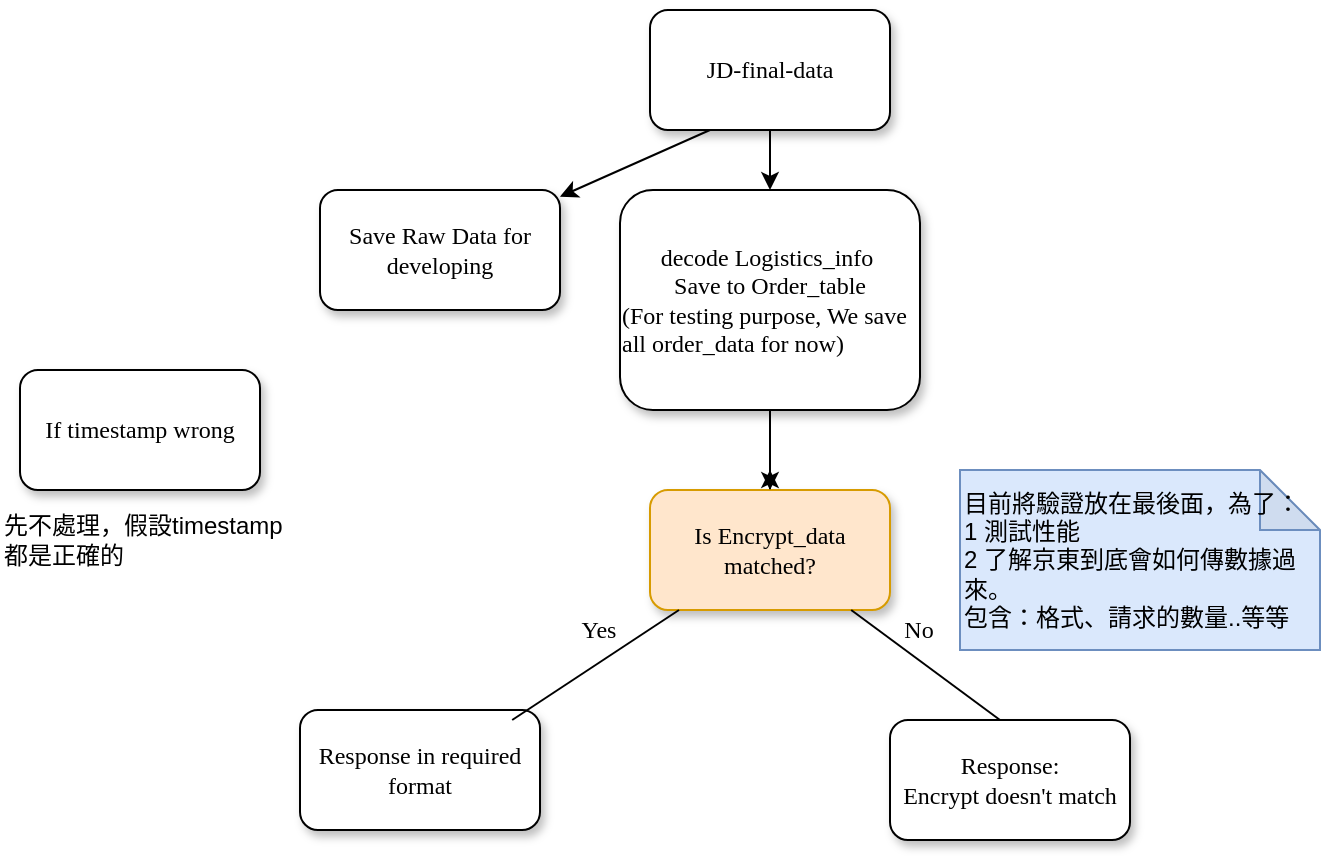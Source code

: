 <mxfile version="16.4.2" type="github">
  <diagram name="Page-1" id="10a91c8b-09ff-31b1-d368-03940ed4cc9e">
    <mxGraphModel dx="848" dy="451" grid="1" gridSize="10" guides="1" tooltips="1" connect="1" arrows="1" fold="1" page="1" pageScale="1" pageWidth="1100" pageHeight="850" background="none" math="0" shadow="0">
      <root>
        <mxCell id="0" />
        <mxCell id="1" parent="0" />
        <mxCell id="mDW-KqoNKcnAB8Wgu94j-15" style="rounded=0;orthogonalLoop=1;jettySize=auto;html=0;exitX=0.25;exitY=1;exitDx=0;exitDy=0;endArrow=classic;endFill=1;" edge="1" parent="1" source="62893188c0fa7362-1" target="62893188c0fa7362-2">
          <mxGeometry relative="1" as="geometry" />
        </mxCell>
        <mxCell id="mDW-KqoNKcnAB8Wgu94j-18" style="edgeStyle=none;rounded=0;orthogonalLoop=1;jettySize=auto;html=0;exitX=0.5;exitY=1;exitDx=0;exitDy=0;endArrow=classic;endFill=1;" edge="1" parent="1" source="62893188c0fa7362-1" target="mDW-KqoNKcnAB8Wgu94j-1">
          <mxGeometry relative="1" as="geometry" />
        </mxCell>
        <mxCell id="62893188c0fa7362-1" value="JD-final-data" style="whiteSpace=wrap;html=1;rounded=1;shadow=1;labelBackgroundColor=none;strokeWidth=1;fontFamily=Verdana;fontSize=12;align=center;" parent="1" vertex="1">
          <mxGeometry x="455" y="10" width="120" height="60" as="geometry" />
        </mxCell>
        <mxCell id="62893188c0fa7362-2" value="Save Raw Data for developing" style="whiteSpace=wrap;html=1;rounded=1;shadow=1;labelBackgroundColor=none;strokeWidth=1;fontFamily=Verdana;fontSize=12;align=center;" parent="1" vertex="1">
          <mxGeometry x="290" y="100" width="120" height="60" as="geometry" />
        </mxCell>
        <mxCell id="62893188c0fa7362-3" value="Response:&lt;br&gt;Encrypt doesn&#39;t match" style="whiteSpace=wrap;html=1;rounded=1;shadow=1;labelBackgroundColor=none;strokeWidth=1;fontFamily=Verdana;fontSize=12;align=center;" parent="1" vertex="1">
          <mxGeometry x="575" y="365" width="120" height="60" as="geometry" />
        </mxCell>
        <mxCell id="mDW-KqoNKcnAB8Wgu94j-19" style="edgeStyle=none;rounded=0;orthogonalLoop=1;jettySize=auto;html=0;endArrow=classic;endFill=1;" edge="1" parent="1" source="62893188c0fa7362-8">
          <mxGeometry relative="1" as="geometry">
            <mxPoint x="515" y="240" as="targetPoint" />
          </mxGeometry>
        </mxCell>
        <mxCell id="62893188c0fa7362-8" value="Is Encrypt_data matched?" style="whiteSpace=wrap;html=1;rounded=1;shadow=1;labelBackgroundColor=none;strokeWidth=1;fontFamily=Verdana;fontSize=12;align=center;fillColor=#ffe6cc;strokeColor=#d79b00;" parent="1" vertex="1">
          <mxGeometry x="455" y="250" width="120" height="60" as="geometry" />
        </mxCell>
        <mxCell id="62893188c0fa7362-12" value="Response in required format" style="whiteSpace=wrap;html=1;rounded=1;shadow=1;labelBackgroundColor=none;strokeWidth=1;fontFamily=Verdana;fontSize=12;align=center;" parent="1" vertex="1">
          <mxGeometry x="280" y="360" width="120" height="60" as="geometry" />
        </mxCell>
        <mxCell id="62893188c0fa7362-13" value="If timestamp wrong" style="whiteSpace=wrap;html=1;rounded=1;shadow=1;labelBackgroundColor=none;strokeWidth=1;fontFamily=Verdana;fontSize=12;align=center;" parent="1" vertex="1">
          <mxGeometry x="140" y="190" width="120" height="60" as="geometry" />
        </mxCell>
        <mxCell id="62893188c0fa7362-18" value="Yes" style="rounded=0;html=1;labelBackgroundColor=none;startArrow=none;startFill=0;startSize=5;endArrow=none;endFill=0;endSize=5;jettySize=auto;orthogonalLoop=1;strokeWidth=1;fontFamily=Verdana;fontSize=12" parent="1" source="62893188c0fa7362-8" edge="1">
          <mxGeometry x="-0.217" y="-14" relative="1" as="geometry">
            <mxPoint as="offset" />
            <mxPoint x="386.089" y="365" as="targetPoint" />
          </mxGeometry>
        </mxCell>
        <mxCell id="62893188c0fa7362-19" value="No" style="rounded=0;html=1;labelBackgroundColor=none;startArrow=none;startFill=0;startSize=5;endArrow=none;endFill=0;endSize=5;jettySize=auto;orthogonalLoop=1;strokeWidth=1;fontFamily=Verdana;fontSize=12" parent="1" source="62893188c0fa7362-8" edge="1">
          <mxGeometry x="-0.284" y="12" relative="1" as="geometry">
            <mxPoint as="offset" />
            <mxPoint x="630.002" y="365" as="targetPoint" />
          </mxGeometry>
        </mxCell>
        <mxCell id="mDW-KqoNKcnAB8Wgu94j-20" style="edgeStyle=none;rounded=0;orthogonalLoop=1;jettySize=auto;html=0;exitX=0.5;exitY=1;exitDx=0;exitDy=0;endArrow=classic;endFill=1;" edge="1" parent="1" source="mDW-KqoNKcnAB8Wgu94j-1">
          <mxGeometry relative="1" as="geometry">
            <mxPoint x="515" y="250" as="targetPoint" />
          </mxGeometry>
        </mxCell>
        <mxCell id="mDW-KqoNKcnAB8Wgu94j-1" value="decode Logistics_info&amp;nbsp;&lt;br&gt;Save to Order_table&lt;br&gt;&lt;div style=&quot;text-align: left&quot;&gt;&lt;span&gt;(For testing purpose, We save all order_data for now)&lt;/span&gt;&lt;/div&gt;" style="whiteSpace=wrap;html=1;rounded=1;shadow=1;labelBackgroundColor=none;strokeWidth=1;fontFamily=Verdana;fontSize=12;align=center;" vertex="1" parent="1">
          <mxGeometry x="440" y="100" width="150" height="110" as="geometry" />
        </mxCell>
        <mxCell id="mDW-KqoNKcnAB8Wgu94j-21" value="先不處理，假設timestamp&lt;br&gt;都是正確的" style="text;html=1;align=left;verticalAlign=middle;resizable=0;points=[];autosize=1;strokeColor=none;fillColor=none;" vertex="1" parent="1">
          <mxGeometry x="130" y="260" width="150" height="30" as="geometry" />
        </mxCell>
        <mxCell id="mDW-KqoNKcnAB8Wgu94j-25" value="目前將驗證放在最後面，為了：&lt;br&gt;1 測試性能&lt;br&gt;2 了解京東到底會如何傳數據過來。&lt;br&gt;&lt;div style=&quot;&quot;&gt;&lt;span&gt;包含：格式、請求的數量..等等&lt;/span&gt;&lt;/div&gt;" style="shape=note;whiteSpace=wrap;html=1;backgroundOutline=1;darkOpacity=0.05;fillColor=#dae8fc;strokeColor=#6c8ebf;align=left;" vertex="1" parent="1">
          <mxGeometry x="610" y="240" width="180" height="90" as="geometry" />
        </mxCell>
      </root>
    </mxGraphModel>
  </diagram>
</mxfile>
